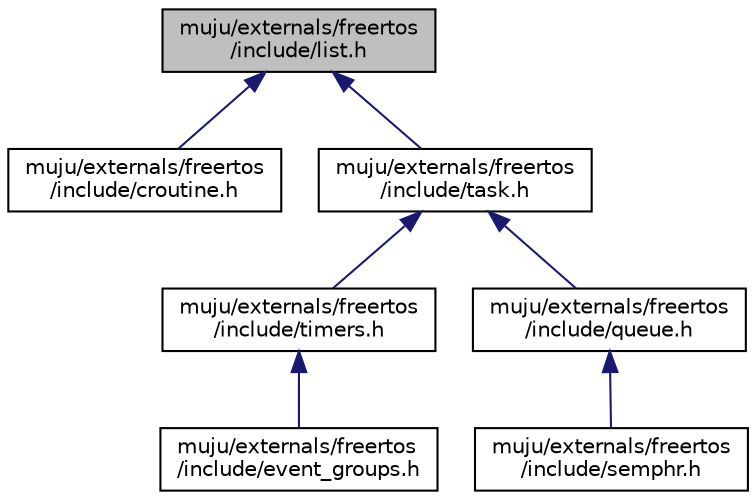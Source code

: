 digraph "muju/externals/freertos/include/list.h"
{
  edge [fontname="Helvetica",fontsize="10",labelfontname="Helvetica",labelfontsize="10"];
  node [fontname="Helvetica",fontsize="10",shape=record];
  Node1 [label="muju/externals/freertos\l/include/list.h",height=0.2,width=0.4,color="black", fillcolor="grey75", style="filled", fontcolor="black"];
  Node1 -> Node2 [dir="back",color="midnightblue",fontsize="10",style="solid"];
  Node2 [label="muju/externals/freertos\l/include/croutine.h",height=0.2,width=0.4,color="black", fillcolor="white", style="filled",URL="$externals_2freertos_2include_2croutine_8h.html"];
  Node1 -> Node3 [dir="back",color="midnightblue",fontsize="10",style="solid"];
  Node3 [label="muju/externals/freertos\l/include/task.h",height=0.2,width=0.4,color="black", fillcolor="white", style="filled",URL="$externals_2freertos_2include_2task_8h.html"];
  Node3 -> Node4 [dir="back",color="midnightblue",fontsize="10",style="solid"];
  Node4 [label="muju/externals/freertos\l/include/timers.h",height=0.2,width=0.4,color="black", fillcolor="white", style="filled",URL="$externals_2freertos_2include_2timers_8h.html"];
  Node4 -> Node5 [dir="back",color="midnightblue",fontsize="10",style="solid"];
  Node5 [label="muju/externals/freertos\l/include/event_groups.h",height=0.2,width=0.4,color="black", fillcolor="white", style="filled",URL="$externals_2freertos_2include_2event__groups_8h.html"];
  Node3 -> Node6 [dir="back",color="midnightblue",fontsize="10",style="solid"];
  Node6 [label="muju/externals/freertos\l/include/queue.h",height=0.2,width=0.4,color="black", fillcolor="white", style="filled",URL="$externals_2freertos_2include_2queue_8h.html"];
  Node6 -> Node7 [dir="back",color="midnightblue",fontsize="10",style="solid"];
  Node7 [label="muju/externals/freertos\l/include/semphr.h",height=0.2,width=0.4,color="black", fillcolor="white", style="filled",URL="$externals_2freertos_2include_2semphr_8h.html"];
}
